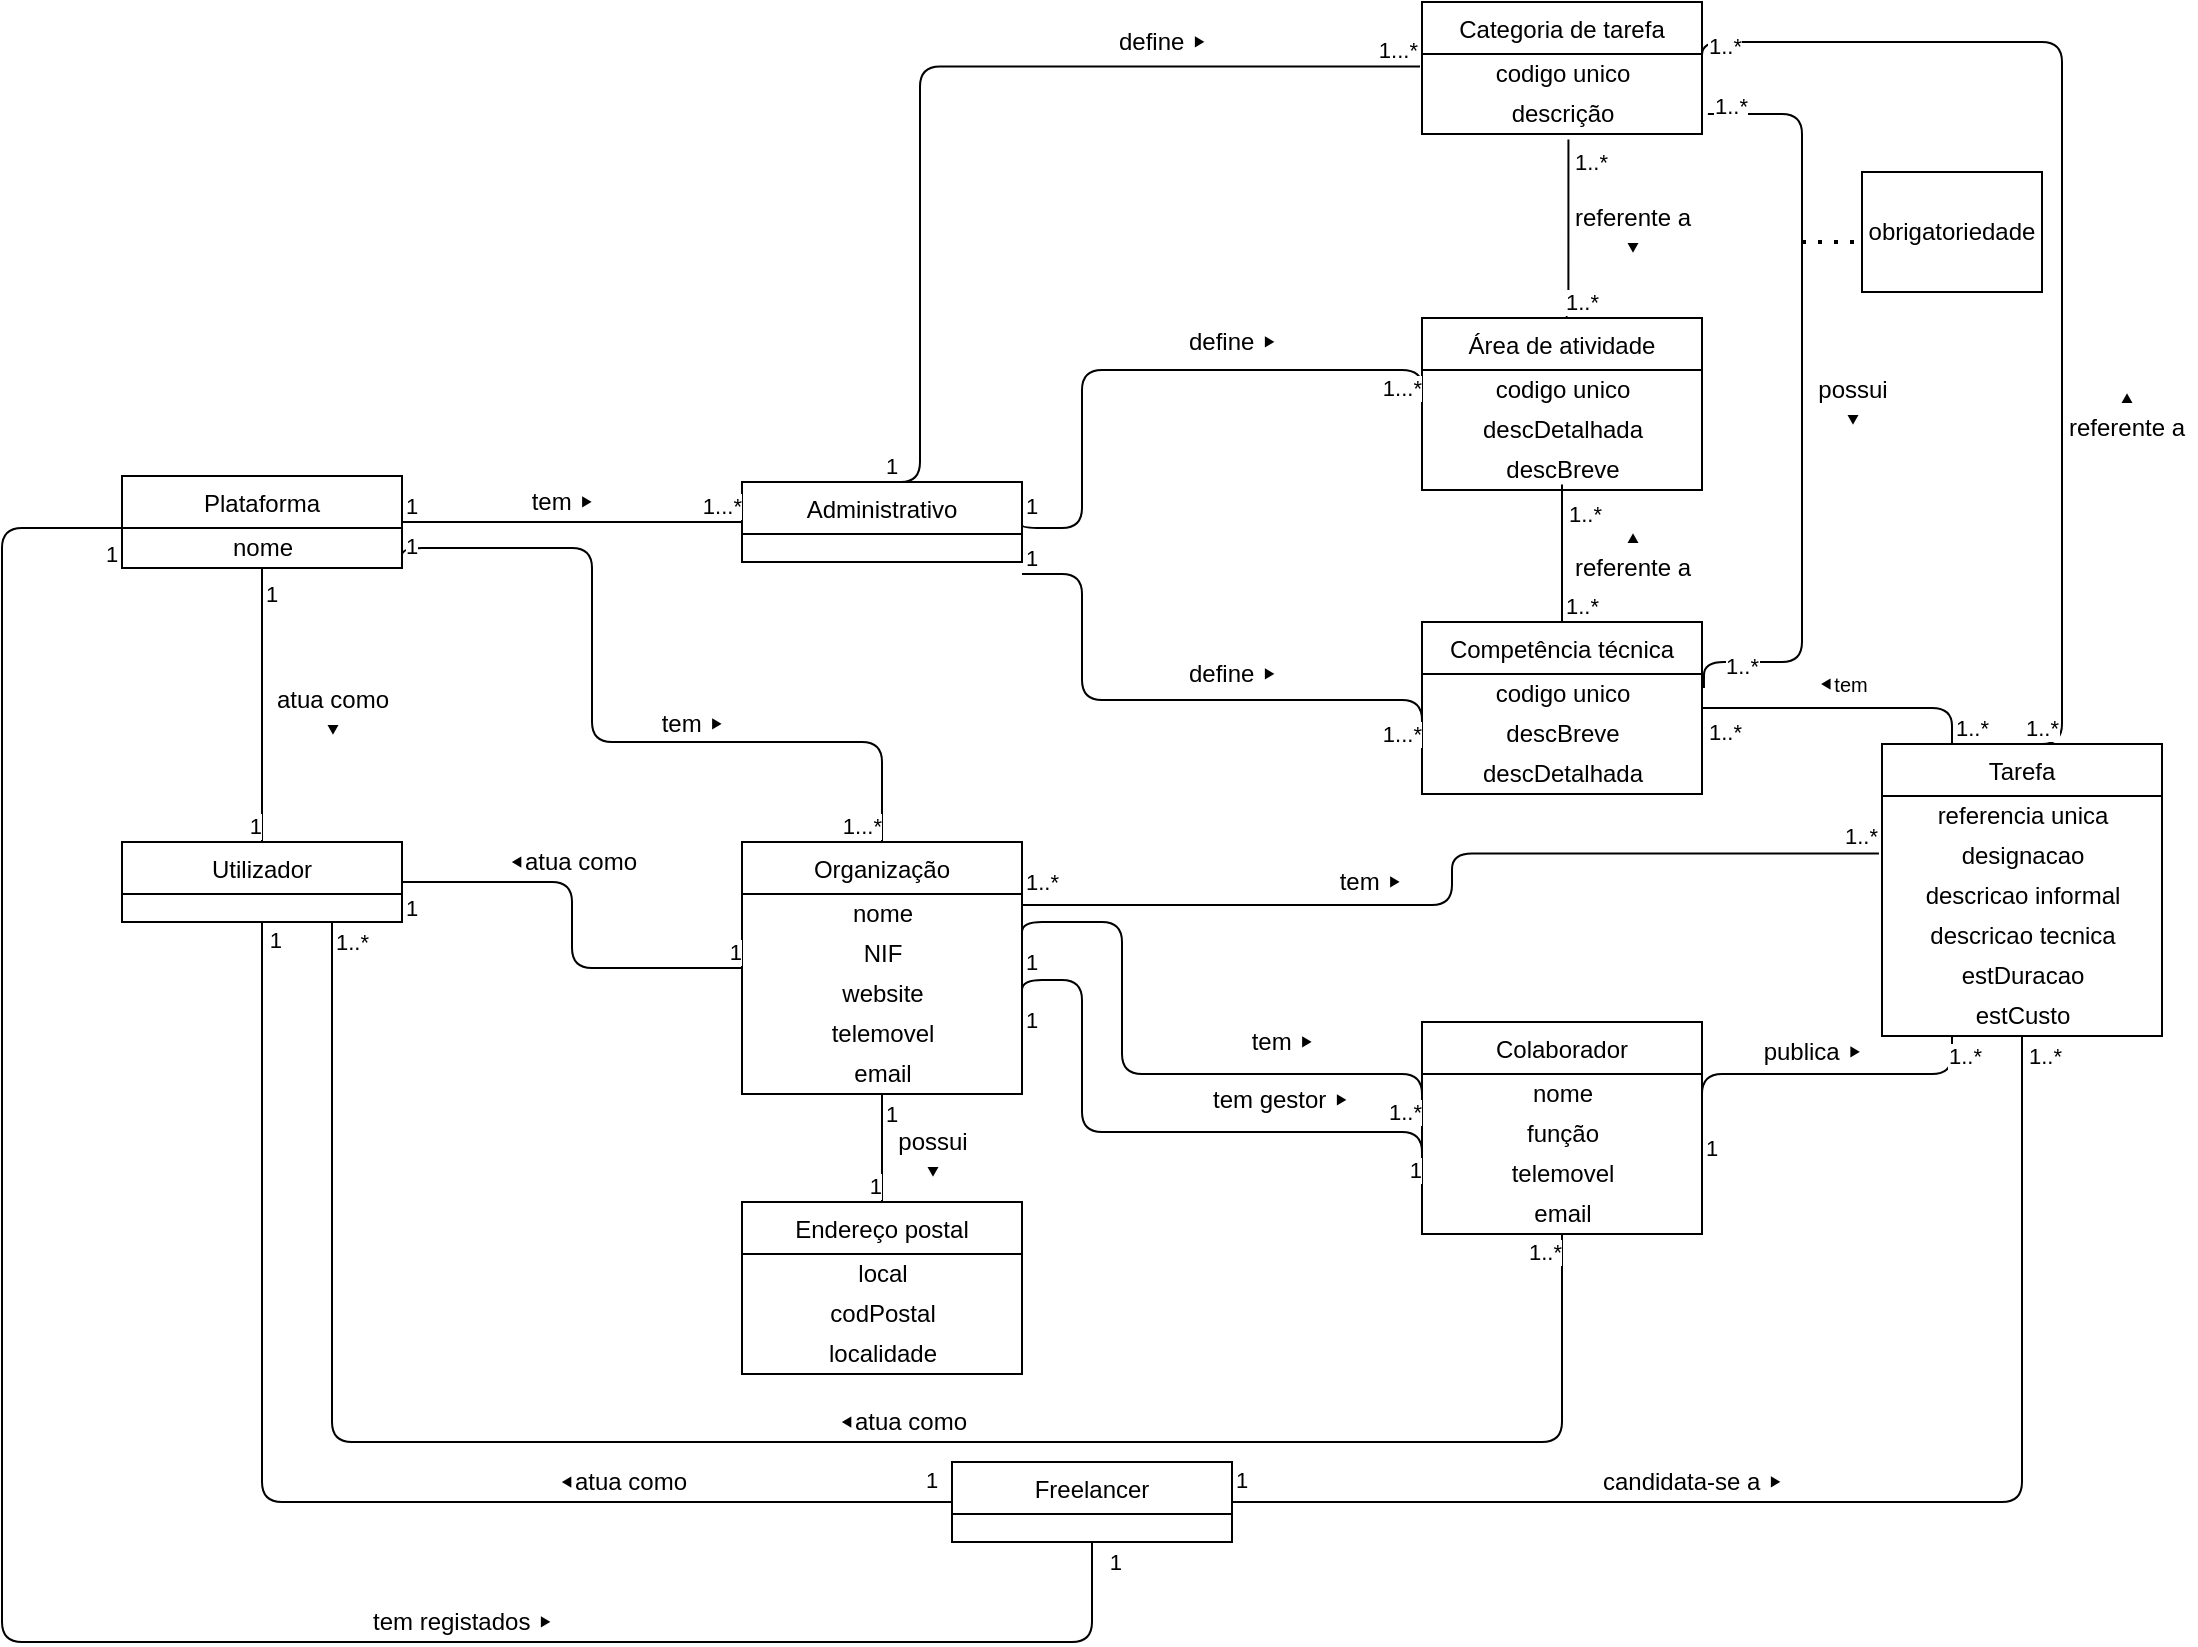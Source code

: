 <mxfile version="13.9.9" type="device"><diagram id="F-qTIFeqPKzu6z5ty1n4" name="Page-1"><mxGraphModel dx="2274" dy="1926" grid="1" gridSize="10" guides="1" tooltips="1" connect="1" arrows="1" fold="1" page="1" pageScale="1" pageWidth="827" pageHeight="1169" math="0" shadow="0"><root><mxCell id="0"/><mxCell id="1" parent="0"/><mxCell id="tZ25wpqq2Yr29nSY0SxS-3" value="Administrativo" style="swimlane;fontStyle=0;childLayout=stackLayout;horizontal=1;startSize=26;fillColor=none;horizontalStack=0;resizeParent=1;resizeParentMax=0;resizeLast=0;collapsible=1;marginBottom=0;" parent="1" vertex="1"><mxGeometry x="100" y="50" width="140" height="40" as="geometry"/></mxCell><mxCell id="tZ25wpqq2Yr29nSY0SxS-7" value="Utilizador" style="swimlane;fontStyle=0;childLayout=stackLayout;horizontal=1;startSize=26;fillColor=none;horizontalStack=0;resizeParent=1;resizeParentMax=0;resizeLast=0;collapsible=1;marginBottom=0;" parent="1" vertex="1"><mxGeometry x="-210" y="230" width="140" height="40" as="geometry"/></mxCell><mxCell id="tZ25wpqq2Yr29nSY0SxS-8" value="Competência técnica" style="swimlane;fontStyle=0;childLayout=stackLayout;horizontal=1;startSize=26;fillColor=none;horizontalStack=0;resizeParent=1;resizeParentMax=0;resizeLast=0;collapsible=1;marginBottom=0;" parent="1" vertex="1"><mxGeometry x="440" y="120" width="140" height="86" as="geometry"/></mxCell><mxCell id="tZ25wpqq2Yr29nSY0SxS-92" value="codigo unico" style="text;html=1;align=center;verticalAlign=middle;resizable=0;points=[];autosize=1;" parent="tZ25wpqq2Yr29nSY0SxS-8" vertex="1"><mxGeometry y="26" width="140" height="20" as="geometry"/></mxCell><mxCell id="tZ25wpqq2Yr29nSY0SxS-93" value="descBreve" style="text;html=1;align=center;verticalAlign=middle;resizable=0;points=[];autosize=1;" parent="tZ25wpqq2Yr29nSY0SxS-8" vertex="1"><mxGeometry y="46" width="140" height="20" as="geometry"/></mxCell><mxCell id="tZ25wpqq2Yr29nSY0SxS-94" value="descDetalhada" style="text;html=1;align=center;verticalAlign=middle;resizable=0;points=[];autosize=1;" parent="tZ25wpqq2Yr29nSY0SxS-8" vertex="1"><mxGeometry y="66" width="140" height="20" as="geometry"/></mxCell><mxCell id="tZ25wpqq2Yr29nSY0SxS-9" value="Plataforma" style="swimlane;fontStyle=0;childLayout=stackLayout;horizontal=1;startSize=26;fillColor=none;horizontalStack=0;resizeParent=1;resizeParentMax=0;resizeLast=0;collapsible=1;marginBottom=0;" parent="1" vertex="1"><mxGeometry x="-210" y="47" width="140" height="46" as="geometry"/></mxCell><mxCell id="tZ25wpqq2Yr29nSY0SxS-91" value="nome" style="text;html=1;align=center;verticalAlign=middle;resizable=0;points=[];autosize=1;" parent="tZ25wpqq2Yr29nSY0SxS-9" vertex="1"><mxGeometry y="26" width="140" height="20" as="geometry"/></mxCell><mxCell id="tZ25wpqq2Yr29nSY0SxS-10" value="Organização" style="swimlane;fontStyle=0;childLayout=stackLayout;horizontal=1;startSize=26;fillColor=none;horizontalStack=0;resizeParent=1;resizeParentMax=0;resizeLast=0;collapsible=1;marginBottom=0;" parent="1" vertex="1"><mxGeometry x="100" y="230" width="140" height="126" as="geometry"/></mxCell><mxCell id="tZ25wpqq2Yr29nSY0SxS-98" value="nome" style="text;html=1;align=center;verticalAlign=middle;resizable=0;points=[];autosize=1;" parent="tZ25wpqq2Yr29nSY0SxS-10" vertex="1"><mxGeometry y="26" width="140" height="20" as="geometry"/></mxCell><mxCell id="tZ25wpqq2Yr29nSY0SxS-99" value="NIF" style="text;html=1;align=center;verticalAlign=middle;resizable=0;points=[];autosize=1;" parent="tZ25wpqq2Yr29nSY0SxS-10" vertex="1"><mxGeometry y="46" width="140" height="20" as="geometry"/></mxCell><mxCell id="tZ25wpqq2Yr29nSY0SxS-100" value="website" style="text;html=1;align=center;verticalAlign=middle;resizable=0;points=[];autosize=1;" parent="tZ25wpqq2Yr29nSY0SxS-10" vertex="1"><mxGeometry y="66" width="140" height="20" as="geometry"/></mxCell><mxCell id="tZ25wpqq2Yr29nSY0SxS-101" value="telemovel" style="text;html=1;align=center;verticalAlign=middle;resizable=0;points=[];autosize=1;" parent="tZ25wpqq2Yr29nSY0SxS-10" vertex="1"><mxGeometry y="86" width="140" height="20" as="geometry"/></mxCell><mxCell id="tZ25wpqq2Yr29nSY0SxS-102" value="email" style="text;html=1;align=center;verticalAlign=middle;resizable=0;points=[];autosize=1;" parent="tZ25wpqq2Yr29nSY0SxS-10" vertex="1"><mxGeometry y="106" width="140" height="20" as="geometry"/></mxCell><mxCell id="tZ25wpqq2Yr29nSY0SxS-11" value="Endereço postal" style="swimlane;fontStyle=0;childLayout=stackLayout;horizontal=1;startSize=26;fillColor=none;horizontalStack=0;resizeParent=1;resizeParentMax=0;resizeLast=0;collapsible=1;marginBottom=0;" parent="1" vertex="1"><mxGeometry x="100" y="410" width="140" height="86" as="geometry"/></mxCell><mxCell id="tZ25wpqq2Yr29nSY0SxS-109" value="local" style="text;html=1;align=center;verticalAlign=middle;resizable=0;points=[];autosize=1;" parent="tZ25wpqq2Yr29nSY0SxS-11" vertex="1"><mxGeometry y="26" width="140" height="20" as="geometry"/></mxCell><mxCell id="tZ25wpqq2Yr29nSY0SxS-110" value="codPostal" style="text;html=1;align=center;verticalAlign=middle;resizable=0;points=[];autosize=1;" parent="tZ25wpqq2Yr29nSY0SxS-11" vertex="1"><mxGeometry y="46" width="140" height="20" as="geometry"/></mxCell><mxCell id="tZ25wpqq2Yr29nSY0SxS-111" value="localidade" style="text;html=1;align=center;verticalAlign=middle;resizable=0;points=[];autosize=1;" parent="tZ25wpqq2Yr29nSY0SxS-11" vertex="1"><mxGeometry y="66" width="140" height="20" as="geometry"/></mxCell><mxCell id="tZ25wpqq2Yr29nSY0SxS-12" value="Área de atividade" style="swimlane;fontStyle=0;childLayout=stackLayout;horizontal=1;startSize=26;fillColor=none;horizontalStack=0;resizeParent=1;resizeParentMax=0;resizeLast=0;collapsible=1;marginBottom=0;" parent="1" vertex="1"><mxGeometry x="440" y="-32" width="140" height="86" as="geometry"/></mxCell><mxCell id="tZ25wpqq2Yr29nSY0SxS-95" value="codigo unico" style="text;html=1;align=center;verticalAlign=middle;resizable=0;points=[];autosize=1;" parent="tZ25wpqq2Yr29nSY0SxS-12" vertex="1"><mxGeometry y="26" width="140" height="20" as="geometry"/></mxCell><mxCell id="tZ25wpqq2Yr29nSY0SxS-97" value="descDetalhada" style="text;html=1;align=center;verticalAlign=middle;resizable=0;points=[];autosize=1;" parent="tZ25wpqq2Yr29nSY0SxS-12" vertex="1"><mxGeometry y="46" width="140" height="20" as="geometry"/></mxCell><mxCell id="tZ25wpqq2Yr29nSY0SxS-96" value="descBreve" style="text;html=1;align=center;verticalAlign=middle;resizable=0;points=[];autosize=1;" parent="tZ25wpqq2Yr29nSY0SxS-12" vertex="1"><mxGeometry y="66" width="140" height="20" as="geometry"/></mxCell><mxCell id="tZ25wpqq2Yr29nSY0SxS-14" value="" style="endArrow=none;html=1;edgeStyle=orthogonalEdgeStyle;entryX=0;entryY=0.5;entryDx=0;entryDy=0;exitX=1;exitY=0.5;exitDx=0;exitDy=0;" parent="1" source="tZ25wpqq2Yr29nSY0SxS-3" target="tZ25wpqq2Yr29nSY0SxS-12" edge="1"><mxGeometry relative="1" as="geometry"><mxPoint x="240" y="75.41" as="sourcePoint"/><mxPoint x="400" y="75.41" as="targetPoint"/><Array as="points"><mxPoint x="270" y="73"/><mxPoint x="270" y="-6"/></Array></mxGeometry></mxCell><mxCell id="tZ25wpqq2Yr29nSY0SxS-15" value="1" style="edgeLabel;resizable=0;html=1;align=left;verticalAlign=bottom;" parent="tZ25wpqq2Yr29nSY0SxS-14" connectable="0" vertex="1"><mxGeometry x="-1" relative="1" as="geometry"/></mxCell><mxCell id="tZ25wpqq2Yr29nSY0SxS-16" value="1...*" style="edgeLabel;resizable=0;html=1;align=right;verticalAlign=bottom;" parent="tZ25wpqq2Yr29nSY0SxS-14" connectable="0" vertex="1"><mxGeometry x="1" relative="1" as="geometry"/></mxCell><mxCell id="tZ25wpqq2Yr29nSY0SxS-17" value="define&amp;nbsp;&lt;span style=&quot;font-family: &amp;#34;arial&amp;#34; , &amp;#34;segoe ui emoji&amp;#34; , &amp;#34;apple color emoji&amp;#34; , &amp;#34;noto color emoji&amp;#34; , &amp;#34;segoe ui symbol&amp;#34;&quot;&gt;&lt;font style=&quot;font-size: 10px&quot;&gt;⯈&lt;/font&gt;&lt;/span&gt;" style="text;html=1;align=center;verticalAlign=middle;resizable=0;points=[];autosize=1;" parent="1" vertex="1"><mxGeometry x="315" y="-30" width="60" height="20" as="geometry"/></mxCell><mxCell id="tZ25wpqq2Yr29nSY0SxS-18" value="" style="endArrow=none;html=1;edgeStyle=orthogonalEdgeStyle;entryX=0;entryY=0.75;entryDx=0;entryDy=0;exitX=1;exitY=0.5;exitDx=0;exitDy=0;" parent="1" target="tZ25wpqq2Yr29nSY0SxS-8" edge="1"><mxGeometry relative="1" as="geometry"><mxPoint x="240" y="96" as="sourcePoint"/><mxPoint x="440" y="96" as="targetPoint"/><Array as="points"><mxPoint x="270" y="96"/><mxPoint x="270" y="159"/></Array></mxGeometry></mxCell><mxCell id="tZ25wpqq2Yr29nSY0SxS-19" value="1" style="edgeLabel;resizable=0;html=1;align=left;verticalAlign=bottom;" parent="tZ25wpqq2Yr29nSY0SxS-18" connectable="0" vertex="1"><mxGeometry x="-1" relative="1" as="geometry"/></mxCell><mxCell id="tZ25wpqq2Yr29nSY0SxS-20" value="1...*" style="edgeLabel;resizable=0;html=1;align=right;verticalAlign=bottom;" parent="tZ25wpqq2Yr29nSY0SxS-18" connectable="0" vertex="1"><mxGeometry x="1" relative="1" as="geometry"/></mxCell><mxCell id="tZ25wpqq2Yr29nSY0SxS-21" value="define&amp;nbsp;&lt;span style=&quot;font-family: &amp;#34;arial&amp;#34; , &amp;#34;segoe ui emoji&amp;#34; , &amp;#34;apple color emoji&amp;#34; , &amp;#34;noto color emoji&amp;#34; , &amp;#34;segoe ui symbol&amp;#34; ; font-size: 10px&quot;&gt;⯈&lt;/span&gt;" style="text;html=1;align=center;verticalAlign=middle;resizable=0;points=[];autosize=1;" parent="1" vertex="1"><mxGeometry x="315" y="136" width="60" height="20" as="geometry"/></mxCell><mxCell id="tZ25wpqq2Yr29nSY0SxS-23" value="" style="endArrow=none;html=1;edgeStyle=orthogonalEdgeStyle;entryX=0;entryY=0.5;entryDx=0;entryDy=0;exitX=1;exitY=0.5;exitDx=0;exitDy=0;" parent="1" source="tZ25wpqq2Yr29nSY0SxS-9" target="tZ25wpqq2Yr29nSY0SxS-3" edge="1"><mxGeometry relative="1" as="geometry"><mxPoint x="-10" y="76" as="sourcePoint"/><mxPoint x="190" y="76" as="targetPoint"/></mxGeometry></mxCell><mxCell id="tZ25wpqq2Yr29nSY0SxS-24" value="1" style="edgeLabel;resizable=0;html=1;align=left;verticalAlign=bottom;" parent="tZ25wpqq2Yr29nSY0SxS-23" connectable="0" vertex="1"><mxGeometry x="-1" relative="1" as="geometry"/></mxCell><mxCell id="tZ25wpqq2Yr29nSY0SxS-25" value="1...*" style="edgeLabel;resizable=0;html=1;align=right;verticalAlign=bottom;" parent="tZ25wpqq2Yr29nSY0SxS-23" connectable="0" vertex="1"><mxGeometry x="1" relative="1" as="geometry"/></mxCell><mxCell id="tZ25wpqq2Yr29nSY0SxS-26" value="tem&amp;nbsp;&lt;span style=&quot;font-family: &amp;#34;arial&amp;#34; , &amp;#34;segoe ui emoji&amp;#34; , &amp;#34;apple color emoji&amp;#34; , &amp;#34;noto color emoji&amp;#34; , &amp;#34;segoe ui symbol&amp;#34; ; font-size: 10px&quot;&gt;⯈&lt;/span&gt;" style="text;html=1;align=center;verticalAlign=middle;resizable=0;points=[];autosize=1;" parent="1" vertex="1"><mxGeometry x="-15" y="50" width="50" height="20" as="geometry"/></mxCell><mxCell id="tZ25wpqq2Yr29nSY0SxS-27" value="" style="endArrow=none;html=1;edgeStyle=orthogonalEdgeStyle;entryX=0.5;entryY=0;entryDx=0;entryDy=0;exitX=0.5;exitY=1;exitDx=0;exitDy=0;" parent="1" source="tZ25wpqq2Yr29nSY0SxS-9" target="tZ25wpqq2Yr29nSY0SxS-7" edge="1"><mxGeometry relative="1" as="geometry"><mxPoint x="-60" y="83.0" as="sourcePoint"/><mxPoint x="110" y="83.0" as="targetPoint"/></mxGeometry></mxCell><mxCell id="tZ25wpqq2Yr29nSY0SxS-28" value="1" style="edgeLabel;resizable=0;html=1;align=left;verticalAlign=bottom;" parent="tZ25wpqq2Yr29nSY0SxS-27" connectable="0" vertex="1"><mxGeometry x="-1" relative="1" as="geometry"><mxPoint y="21" as="offset"/></mxGeometry></mxCell><mxCell id="tZ25wpqq2Yr29nSY0SxS-29" value="1" style="edgeLabel;resizable=0;html=1;align=right;verticalAlign=bottom;" parent="tZ25wpqq2Yr29nSY0SxS-27" connectable="0" vertex="1"><mxGeometry x="1" relative="1" as="geometry"/></mxCell><mxCell id="tZ25wpqq2Yr29nSY0SxS-30" value="atua como&lt;br&gt;&lt;span style=&quot;font-family: &amp;#34;arial&amp;#34; , &amp;#34;segoe ui emoji&amp;#34; , &amp;#34;apple color emoji&amp;#34; , &amp;#34;noto color emoji&amp;#34; , &amp;#34;segoe ui symbol&amp;#34; ; font-size: 10px&quot;&gt;⯆&lt;/span&gt;" style="text;html=1;align=center;verticalAlign=middle;resizable=0;points=[];autosize=1;" parent="1" vertex="1"><mxGeometry x="-140" y="151" width="70" height="30" as="geometry"/></mxCell><mxCell id="tZ25wpqq2Yr29nSY0SxS-31" value="" style="endArrow=none;html=1;edgeStyle=orthogonalEdgeStyle;entryX=0.5;entryY=0;entryDx=0;entryDy=0;exitX=0.5;exitY=1;exitDx=0;exitDy=0;" parent="1" source="tZ25wpqq2Yr29nSY0SxS-10" target="tZ25wpqq2Yr29nSY0SxS-11" edge="1"><mxGeometry relative="1" as="geometry"><mxPoint x="250" y="353.0" as="sourcePoint"/><mxPoint x="450" y="353.0" as="targetPoint"/></mxGeometry></mxCell><mxCell id="tZ25wpqq2Yr29nSY0SxS-32" value="1" style="edgeLabel;resizable=0;html=1;align=left;verticalAlign=bottom;" parent="tZ25wpqq2Yr29nSY0SxS-31" connectable="0" vertex="1"><mxGeometry x="-1" relative="1" as="geometry"><mxPoint y="18" as="offset"/></mxGeometry></mxCell><mxCell id="tZ25wpqq2Yr29nSY0SxS-33" value="1" style="edgeLabel;resizable=0;html=1;align=right;verticalAlign=bottom;" parent="tZ25wpqq2Yr29nSY0SxS-31" connectable="0" vertex="1"><mxGeometry x="1" relative="1" as="geometry"/></mxCell><mxCell id="tZ25wpqq2Yr29nSY0SxS-34" value="possui&lt;br&gt;&lt;span style=&quot;font-family: &amp;#34;arial&amp;#34; , &amp;#34;segoe ui emoji&amp;#34; , &amp;#34;apple color emoji&amp;#34; , &amp;#34;noto color emoji&amp;#34; , &amp;#34;segoe ui symbol&amp;#34; ; font-size: 10px&quot;&gt;⯆&lt;/span&gt;" style="text;html=1;align=center;verticalAlign=middle;resizable=0;points=[];autosize=1;" parent="1" vertex="1"><mxGeometry x="170" y="372" width="50" height="30" as="geometry"/></mxCell><mxCell id="tZ25wpqq2Yr29nSY0SxS-35" value="Colaborador" style="swimlane;fontStyle=0;childLayout=stackLayout;horizontal=1;startSize=26;fillColor=none;horizontalStack=0;resizeParent=1;resizeParentMax=0;resizeLast=0;collapsible=1;marginBottom=0;" parent="1" vertex="1"><mxGeometry x="440" y="320" width="140" height="106" as="geometry"/></mxCell><mxCell id="tZ25wpqq2Yr29nSY0SxS-103" value="nome" style="text;html=1;align=center;verticalAlign=middle;resizable=0;points=[];autosize=1;" parent="tZ25wpqq2Yr29nSY0SxS-35" vertex="1"><mxGeometry y="26" width="140" height="20" as="geometry"/></mxCell><mxCell id="tZ25wpqq2Yr29nSY0SxS-106" value="função" style="text;html=1;align=center;verticalAlign=middle;resizable=0;points=[];autosize=1;" parent="tZ25wpqq2Yr29nSY0SxS-35" vertex="1"><mxGeometry y="46" width="140" height="20" as="geometry"/></mxCell><mxCell id="tZ25wpqq2Yr29nSY0SxS-108" value="telemovel" style="text;html=1;align=center;verticalAlign=middle;resizable=0;points=[];autosize=1;" parent="tZ25wpqq2Yr29nSY0SxS-35" vertex="1"><mxGeometry y="66" width="140" height="20" as="geometry"/></mxCell><mxCell id="tZ25wpqq2Yr29nSY0SxS-107" value="email" style="text;html=1;align=center;verticalAlign=middle;resizable=0;points=[];autosize=1;" parent="tZ25wpqq2Yr29nSY0SxS-35" vertex="1"><mxGeometry y="86" width="140" height="20" as="geometry"/></mxCell><mxCell id="tZ25wpqq2Yr29nSY0SxS-36" value="" style="endArrow=none;html=1;edgeStyle=orthogonalEdgeStyle;entryX=0;entryY=0.5;entryDx=0;entryDy=0;" parent="1" target="tZ25wpqq2Yr29nSY0SxS-35" edge="1"><mxGeometry relative="1" as="geometry"><mxPoint x="240" y="280" as="sourcePoint"/><mxPoint x="400" y="358" as="targetPoint"/><Array as="points"><mxPoint x="240" y="270"/><mxPoint x="290" y="270"/><mxPoint x="290" y="346"/></Array></mxGeometry></mxCell><mxCell id="tZ25wpqq2Yr29nSY0SxS-37" value="1" style="edgeLabel;resizable=0;html=1;align=left;verticalAlign=bottom;" parent="tZ25wpqq2Yr29nSY0SxS-36" connectable="0" vertex="1"><mxGeometry x="-1" relative="1" as="geometry"><mxPoint y="18" as="offset"/></mxGeometry></mxCell><mxCell id="tZ25wpqq2Yr29nSY0SxS-38" value="1..*" style="edgeLabel;resizable=0;html=1;align=right;verticalAlign=bottom;" parent="tZ25wpqq2Yr29nSY0SxS-36" connectable="0" vertex="1"><mxGeometry x="1" relative="1" as="geometry"/></mxCell><mxCell id="tZ25wpqq2Yr29nSY0SxS-39" value="tem&amp;nbsp;&lt;span style=&quot;font-family: &amp;#34;arial&amp;#34; , &amp;#34;segoe ui emoji&amp;#34; , &amp;#34;apple color emoji&amp;#34; , &amp;#34;noto color emoji&amp;#34; , &amp;#34;segoe ui symbol&amp;#34; ; font-size: 10px&quot;&gt;⯈&lt;/span&gt;" style="text;html=1;align=center;verticalAlign=middle;resizable=0;points=[];autosize=1;" parent="1" vertex="1"><mxGeometry x="345" y="320" width="50" height="20" as="geometry"/></mxCell><mxCell id="tZ25wpqq2Yr29nSY0SxS-40" value="" style="endArrow=none;html=1;edgeStyle=orthogonalEdgeStyle;entryX=0;entryY=0.5;entryDx=0;entryDy=0;exitX=1;exitY=0.5;exitDx=0;exitDy=0;" parent="1" source="tZ25wpqq2Yr29nSY0SxS-7" target="tZ25wpqq2Yr29nSY0SxS-10" edge="1"><mxGeometry relative="1" as="geometry"><mxPoint x="70" y="136" as="sourcePoint"/><mxPoint x="70" y="267" as="targetPoint"/></mxGeometry></mxCell><mxCell id="tZ25wpqq2Yr29nSY0SxS-41" value="1" style="edgeLabel;resizable=0;html=1;align=left;verticalAlign=bottom;" parent="tZ25wpqq2Yr29nSY0SxS-40" connectable="0" vertex="1"><mxGeometry x="-1" relative="1" as="geometry"><mxPoint y="21" as="offset"/></mxGeometry></mxCell><mxCell id="tZ25wpqq2Yr29nSY0SxS-42" value="1" style="edgeLabel;resizable=0;html=1;align=right;verticalAlign=bottom;" parent="tZ25wpqq2Yr29nSY0SxS-40" connectable="0" vertex="1"><mxGeometry x="1" relative="1" as="geometry"/></mxCell><mxCell id="tZ25wpqq2Yr29nSY0SxS-43" value="&lt;span style=&quot;font-family: &amp;#34;arial&amp;#34; , &amp;#34;segoe ui emoji&amp;#34; , &amp;#34;apple color emoji&amp;#34; , &amp;#34;noto color emoji&amp;#34; , &amp;#34;segoe ui symbol&amp;#34;&quot;&gt;&lt;font style=&quot;font-size: 10px&quot;&gt;⯇&lt;/font&gt;&lt;/span&gt;atua como" style="text;html=1;align=center;verticalAlign=middle;resizable=0;points=[];autosize=1;" parent="1" vertex="1"><mxGeometry x="-25" y="230" width="80" height="20" as="geometry"/></mxCell><mxCell id="tZ25wpqq2Yr29nSY0SxS-44" value="Tarefa" style="swimlane;fontStyle=0;childLayout=stackLayout;horizontal=1;startSize=26;fillColor=none;horizontalStack=0;resizeParent=1;resizeParentMax=0;resizeLast=0;collapsible=1;marginBottom=0;" parent="1" vertex="1"><mxGeometry x="670" y="181" width="140" height="146" as="geometry"/></mxCell><mxCell id="tZ25wpqq2Yr29nSY0SxS-114" value="referencia unica" style="text;html=1;align=center;verticalAlign=middle;resizable=0;points=[];autosize=1;" parent="tZ25wpqq2Yr29nSY0SxS-44" vertex="1"><mxGeometry y="26" width="140" height="20" as="geometry"/></mxCell><mxCell id="tZ25wpqq2Yr29nSY0SxS-115" value="designacao" style="text;html=1;align=center;verticalAlign=middle;resizable=0;points=[];autosize=1;" parent="tZ25wpqq2Yr29nSY0SxS-44" vertex="1"><mxGeometry y="46" width="140" height="20" as="geometry"/></mxCell><mxCell id="tZ25wpqq2Yr29nSY0SxS-116" value="descricao informal" style="text;html=1;align=center;verticalAlign=middle;resizable=0;points=[];autosize=1;" parent="tZ25wpqq2Yr29nSY0SxS-44" vertex="1"><mxGeometry y="66" width="140" height="20" as="geometry"/></mxCell><mxCell id="tZ25wpqq2Yr29nSY0SxS-118" value="descricao tecnica" style="text;html=1;align=center;verticalAlign=middle;resizable=0;points=[];autosize=1;" parent="tZ25wpqq2Yr29nSY0SxS-44" vertex="1"><mxGeometry y="86" width="140" height="20" as="geometry"/></mxCell><mxCell id="tZ25wpqq2Yr29nSY0SxS-117" value="estDuracao" style="text;html=1;align=center;verticalAlign=middle;resizable=0;points=[];autosize=1;" parent="tZ25wpqq2Yr29nSY0SxS-44" vertex="1"><mxGeometry y="106" width="140" height="20" as="geometry"/></mxCell><mxCell id="tZ25wpqq2Yr29nSY0SxS-119" value="estCusto" style="text;html=1;align=center;verticalAlign=middle;resizable=0;points=[];autosize=1;" parent="tZ25wpqq2Yr29nSY0SxS-44" vertex="1"><mxGeometry y="126" width="140" height="20" as="geometry"/></mxCell><mxCell id="tZ25wpqq2Yr29nSY0SxS-45" value="" style="endArrow=none;html=1;edgeStyle=orthogonalEdgeStyle;entryX=-0.011;entryY=0.44;entryDx=0;entryDy=0;exitX=1;exitY=0.25;exitDx=0;exitDy=0;entryPerimeter=0;" parent="1" source="tZ25wpqq2Yr29nSY0SxS-10" target="tZ25wpqq2Yr29nSY0SxS-115" edge="1"><mxGeometry relative="1" as="geometry"><mxPoint x="410" y="239.5" as="sourcePoint"/><mxPoint x="580" y="239.5" as="targetPoint"/></mxGeometry></mxCell><mxCell id="tZ25wpqq2Yr29nSY0SxS-46" value="1..*" style="edgeLabel;resizable=0;html=1;align=left;verticalAlign=bottom;" parent="tZ25wpqq2Yr29nSY0SxS-45" connectable="0" vertex="1"><mxGeometry x="-1" relative="1" as="geometry"><mxPoint y="-3" as="offset"/></mxGeometry></mxCell><mxCell id="tZ25wpqq2Yr29nSY0SxS-47" value="1..*" style="edgeLabel;resizable=0;html=1;align=right;verticalAlign=bottom;" parent="tZ25wpqq2Yr29nSY0SxS-45" connectable="0" vertex="1"><mxGeometry x="1" relative="1" as="geometry"/></mxCell><mxCell id="tZ25wpqq2Yr29nSY0SxS-48" value="tem&amp;nbsp;&lt;span style=&quot;font-family: &amp;#34;arial&amp;#34; , &amp;#34;segoe ui emoji&amp;#34; , &amp;#34;apple color emoji&amp;#34; , &amp;#34;noto color emoji&amp;#34; , &amp;#34;segoe ui symbol&amp;#34; ; font-size: 10px&quot;&gt;⯈&lt;/span&gt;" style="text;html=1;align=center;verticalAlign=middle;resizable=0;points=[];autosize=1;" parent="1" vertex="1"><mxGeometry x="389" y="240" width="50" height="20" as="geometry"/></mxCell><mxCell id="tZ25wpqq2Yr29nSY0SxS-49" value="" style="endArrow=none;html=1;edgeStyle=orthogonalEdgeStyle;entryX=0.5;entryY=1;entryDx=0;entryDy=0;exitX=0.5;exitY=0;exitDx=0;exitDy=0;" parent="1" source="tZ25wpqq2Yr29nSY0SxS-8" target="tZ25wpqq2Yr29nSY0SxS-12" edge="1"><mxGeometry relative="1" as="geometry"><mxPoint x="250" y="83" as="sourcePoint"/><mxPoint x="450" y="4" as="targetPoint"/><Array as="points"><mxPoint x="510" y="50"/><mxPoint x="510" y="50"/></Array></mxGeometry></mxCell><mxCell id="tZ25wpqq2Yr29nSY0SxS-50" value="1..*" style="edgeLabel;resizable=0;html=1;align=left;verticalAlign=bottom;" parent="tZ25wpqq2Yr29nSY0SxS-49" connectable="0" vertex="1"><mxGeometry x="-1" relative="1" as="geometry"/></mxCell><mxCell id="tZ25wpqq2Yr29nSY0SxS-51" value="1..*" style="edgeLabel;resizable=0;html=1;align=right;verticalAlign=bottom;" parent="tZ25wpqq2Yr29nSY0SxS-49" connectable="0" vertex="1"><mxGeometry x="1" relative="1" as="geometry"><mxPoint x="20" y="20" as="offset"/></mxGeometry></mxCell><mxCell id="tZ25wpqq2Yr29nSY0SxS-52" value="&lt;span style=&quot;font-family: &amp;#34;arial&amp;#34; , &amp;#34;segoe ui emoji&amp;#34; , &amp;#34;apple color emoji&amp;#34; , &amp;#34;noto color emoji&amp;#34; , &amp;#34;segoe ui symbol&amp;#34;&quot;&gt;&lt;font style=&quot;font-size: 10px&quot;&gt;⯅&lt;/font&gt;&lt;/span&gt;&lt;br&gt;referente a" style="text;html=1;align=center;verticalAlign=middle;resizable=0;points=[];autosize=1;" parent="1" vertex="1"><mxGeometry x="510" y="70" width="70" height="30" as="geometry"/></mxCell><mxCell id="tZ25wpqq2Yr29nSY0SxS-53" value="" style="endArrow=none;html=1;edgeStyle=orthogonalEdgeStyle;entryX=0.5;entryY=0;entryDx=0;entryDy=0;" parent="1" target="tZ25wpqq2Yr29nSY0SxS-10" edge="1"><mxGeometry relative="1" as="geometry"><mxPoint x="-70" y="90" as="sourcePoint"/><mxPoint x="110" y="83" as="targetPoint"/><Array as="points"><mxPoint x="-70" y="83"/><mxPoint x="25" y="83"/><mxPoint x="25" y="180"/><mxPoint x="170" y="180"/></Array></mxGeometry></mxCell><mxCell id="tZ25wpqq2Yr29nSY0SxS-54" value="1" style="edgeLabel;resizable=0;html=1;align=left;verticalAlign=bottom;" parent="tZ25wpqq2Yr29nSY0SxS-53" connectable="0" vertex="1"><mxGeometry x="-1" relative="1" as="geometry"/></mxCell><mxCell id="tZ25wpqq2Yr29nSY0SxS-55" value="1...*" style="edgeLabel;resizable=0;html=1;align=right;verticalAlign=bottom;" parent="tZ25wpqq2Yr29nSY0SxS-53" connectable="0" vertex="1"><mxGeometry x="1" relative="1" as="geometry"/></mxCell><mxCell id="tZ25wpqq2Yr29nSY0SxS-56" value="tem&amp;nbsp;&lt;span style=&quot;font-family: &amp;#34;arial&amp;#34; , &amp;#34;segoe ui emoji&amp;#34; , &amp;#34;apple color emoji&amp;#34; , &amp;#34;noto color emoji&amp;#34; , &amp;#34;segoe ui symbol&amp;#34; ; font-size: 10px&quot;&gt;⯈&lt;/span&gt;" style="text;html=1;align=center;verticalAlign=middle;resizable=0;points=[];autosize=1;" parent="1" vertex="1"><mxGeometry x="50" y="161" width="50" height="20" as="geometry"/></mxCell><mxCell id="tZ25wpqq2Yr29nSY0SxS-58" value="Freelancer" style="swimlane;fontStyle=0;childLayout=stackLayout;horizontal=1;startSize=26;fillColor=none;horizontalStack=0;resizeParent=1;resizeParentMax=0;resizeLast=0;collapsible=1;marginBottom=0;" parent="1" vertex="1"><mxGeometry x="205" y="540" width="140" height="40" as="geometry"/></mxCell><mxCell id="tZ25wpqq2Yr29nSY0SxS-59" value="" style="endArrow=none;html=1;edgeStyle=orthogonalEdgeStyle;entryX=0.5;entryY=1;entryDx=0;entryDy=0;exitX=1;exitY=0.5;exitDx=0;exitDy=0;" parent="1" source="tZ25wpqq2Yr29nSY0SxS-58" target="tZ25wpqq2Yr29nSY0SxS-44" edge="1"><mxGeometry relative="1" as="geometry"><mxPoint x="370" y="550" as="sourcePoint"/><mxPoint x="800" y="550" as="targetPoint"/></mxGeometry></mxCell><mxCell id="tZ25wpqq2Yr29nSY0SxS-60" value="1" style="edgeLabel;resizable=0;html=1;align=left;verticalAlign=bottom;" parent="tZ25wpqq2Yr29nSY0SxS-59" connectable="0" vertex="1"><mxGeometry x="-1" relative="1" as="geometry"><mxPoint y="-3" as="offset"/></mxGeometry></mxCell><mxCell id="tZ25wpqq2Yr29nSY0SxS-61" value="1..*" style="edgeLabel;resizable=0;html=1;align=right;verticalAlign=bottom;" parent="tZ25wpqq2Yr29nSY0SxS-59" connectable="0" vertex="1"><mxGeometry x="1" relative="1" as="geometry"><mxPoint x="20" y="18" as="offset"/></mxGeometry></mxCell><mxCell id="tZ25wpqq2Yr29nSY0SxS-62" value="candidata-se a&amp;nbsp;&lt;span style=&quot;font-family: &amp;#34;arial&amp;#34; , &amp;#34;segoe ui emoji&amp;#34; , &amp;#34;apple color emoji&amp;#34; , &amp;#34;noto color emoji&amp;#34; , &amp;#34;segoe ui symbol&amp;#34; ; font-size: 10px&quot;&gt;⯈&lt;/span&gt;" style="text;html=1;align=center;verticalAlign=middle;resizable=0;points=[];autosize=1;" parent="1" vertex="1"><mxGeometry x="520" y="540" width="110" height="20" as="geometry"/></mxCell><mxCell id="tZ25wpqq2Yr29nSY0SxS-63" value="" style="endArrow=none;html=1;edgeStyle=orthogonalEdgeStyle;entryX=0.5;entryY=1;entryDx=0;entryDy=0;exitX=0;exitY=0.5;exitDx=0;exitDy=0;" parent="1" source="tZ25wpqq2Yr29nSY0SxS-58" target="tZ25wpqq2Yr29nSY0SxS-7" edge="1"><mxGeometry relative="1" as="geometry"><mxPoint x="355" y="556" as="sourcePoint"/><mxPoint x="750" y="292" as="targetPoint"/></mxGeometry></mxCell><mxCell id="tZ25wpqq2Yr29nSY0SxS-64" value="1" style="edgeLabel;resizable=0;html=1;align=left;verticalAlign=bottom;" parent="tZ25wpqq2Yr29nSY0SxS-63" connectable="0" vertex="1"><mxGeometry x="-1" relative="1" as="geometry"><mxPoint x="-15" y="-3" as="offset"/></mxGeometry></mxCell><mxCell id="tZ25wpqq2Yr29nSY0SxS-65" value="1" style="edgeLabel;resizable=0;html=1;align=right;verticalAlign=bottom;" parent="tZ25wpqq2Yr29nSY0SxS-63" connectable="0" vertex="1"><mxGeometry x="1" relative="1" as="geometry"><mxPoint x="10" y="17.97" as="offset"/></mxGeometry></mxCell><mxCell id="tZ25wpqq2Yr29nSY0SxS-66" value="&lt;span style=&quot;font-family: &amp;#34;arial&amp;#34; , &amp;#34;segoe ui emoji&amp;#34; , &amp;#34;apple color emoji&amp;#34; , &amp;#34;noto color emoji&amp;#34; , &amp;#34;segoe ui symbol&amp;#34;&quot;&gt;&lt;font style=&quot;font-size: 10px&quot;&gt;⯇&lt;/font&gt;&lt;/span&gt;atua como" style="text;html=1;align=center;verticalAlign=middle;resizable=0;points=[];autosize=1;" parent="1" vertex="1"><mxGeometry y="540" width="80" height="20" as="geometry"/></mxCell><mxCell id="tZ25wpqq2Yr29nSY0SxS-67" value="Categoria de tarefa" style="swimlane;fontStyle=0;childLayout=stackLayout;horizontal=1;startSize=26;fillColor=none;horizontalStack=0;resizeParent=1;resizeParentMax=0;resizeLast=0;collapsible=1;marginBottom=0;" parent="1" vertex="1"><mxGeometry x="440" y="-190" width="140" height="66" as="geometry"/></mxCell><mxCell id="tZ25wpqq2Yr29nSY0SxS-113" value="codigo unico" style="text;html=1;align=center;verticalAlign=middle;resizable=0;points=[];autosize=1;" parent="tZ25wpqq2Yr29nSY0SxS-67" vertex="1"><mxGeometry y="26" width="140" height="20" as="geometry"/></mxCell><mxCell id="tZ25wpqq2Yr29nSY0SxS-112" value="descrição" style="text;html=1;align=center;verticalAlign=middle;resizable=0;points=[];autosize=1;" parent="tZ25wpqq2Yr29nSY0SxS-67" vertex="1"><mxGeometry y="46" width="140" height="20" as="geometry"/></mxCell><mxCell id="tZ25wpqq2Yr29nSY0SxS-68" value="" style="endArrow=none;html=1;edgeStyle=orthogonalEdgeStyle;entryX=1;entryY=0.5;entryDx=0;entryDy=0;exitX=0.5;exitY=0;exitDx=0;exitDy=0;" parent="1" source="tZ25wpqq2Yr29nSY0SxS-44" target="tZ25wpqq2Yr29nSY0SxS-67" edge="1"><mxGeometry relative="1" as="geometry"><mxPoint x="760" y="190" as="sourcePoint"/><mxPoint x="739.66" y="130" as="targetPoint"/><Array as="points"><mxPoint x="760" y="181"/><mxPoint x="760" y="-170"/><mxPoint x="580" y="-170"/></Array></mxGeometry></mxCell><mxCell id="tZ25wpqq2Yr29nSY0SxS-69" value="1..*" style="edgeLabel;resizable=0;html=1;align=left;verticalAlign=bottom;" parent="tZ25wpqq2Yr29nSY0SxS-68" connectable="0" vertex="1"><mxGeometry x="-1" relative="1" as="geometry"/></mxCell><mxCell id="tZ25wpqq2Yr29nSY0SxS-70" value="1..*" style="edgeLabel;resizable=0;html=1;align=right;verticalAlign=bottom;" parent="tZ25wpqq2Yr29nSY0SxS-68" connectable="0" vertex="1"><mxGeometry x="1" relative="1" as="geometry"><mxPoint x="20" y="-3" as="offset"/></mxGeometry></mxCell><mxCell id="tZ25wpqq2Yr29nSY0SxS-71" value="&lt;span style=&quot;font-family: &amp;#34;arial&amp;#34; , &amp;#34;segoe ui emoji&amp;#34; , &amp;#34;apple color emoji&amp;#34; , &amp;#34;noto color emoji&amp;#34; , &amp;#34;segoe ui symbol&amp;#34;&quot;&gt;&lt;font style=&quot;font-size: 10px&quot;&gt;⯅&lt;/font&gt;&lt;/span&gt;&lt;br&gt;referente a" style="text;html=1;align=center;verticalAlign=middle;resizable=0;points=[];autosize=1;" parent="1" vertex="1"><mxGeometry x="757" width="70" height="30" as="geometry"/></mxCell><mxCell id="tZ25wpqq2Yr29nSY0SxS-72" value="" style="endArrow=none;html=1;edgeStyle=orthogonalEdgeStyle;entryX=1;entryY=0.5;entryDx=0;entryDy=0;exitX=0.25;exitY=0;exitDx=0;exitDy=0;" parent="1" source="tZ25wpqq2Yr29nSY0SxS-44" target="tZ25wpqq2Yr29nSY0SxS-8" edge="1"><mxGeometry relative="1" as="geometry"><mxPoint x="710" y="230" as="sourcePoint"/><mxPoint x="710" y="130" as="targetPoint"/><Array as="points"><mxPoint x="705" y="163"/></Array></mxGeometry></mxCell><mxCell id="tZ25wpqq2Yr29nSY0SxS-73" value="1..*" style="edgeLabel;resizable=0;html=1;align=left;verticalAlign=bottom;" parent="tZ25wpqq2Yr29nSY0SxS-72" connectable="0" vertex="1"><mxGeometry x="-1" relative="1" as="geometry"/></mxCell><mxCell id="tZ25wpqq2Yr29nSY0SxS-74" value="1..*" style="edgeLabel;resizable=0;html=1;align=right;verticalAlign=bottom;" parent="tZ25wpqq2Yr29nSY0SxS-72" connectable="0" vertex="1"><mxGeometry x="1" relative="1" as="geometry"><mxPoint x="20" y="20" as="offset"/></mxGeometry></mxCell><mxCell id="tZ25wpqq2Yr29nSY0SxS-75" value="&lt;span style=&quot;font-family: &amp;#34;arial&amp;#34; , &amp;#34;segoe ui emoji&amp;#34; , &amp;#34;apple color emoji&amp;#34; , &amp;#34;noto color emoji&amp;#34; , &amp;#34;segoe ui symbol&amp;#34;&quot;&gt;&lt;font style=&quot;font-size: 10px&quot;&gt;⯇tem&lt;/font&gt;&lt;/span&gt;" style="text;html=1;align=center;verticalAlign=middle;resizable=0;points=[];autosize=1;" parent="1" vertex="1"><mxGeometry x="630" y="141" width="40" height="20" as="geometry"/></mxCell><mxCell id="tZ25wpqq2Yr29nSY0SxS-76" value="" style="endArrow=none;html=1;edgeStyle=orthogonalEdgeStyle;entryX=0.25;entryY=1;entryDx=0;entryDy=0;exitX=1;exitY=0.5;exitDx=0;exitDy=0;" parent="1" source="tZ25wpqq2Yr29nSY0SxS-35" target="tZ25wpqq2Yr29nSY0SxS-44" edge="1"><mxGeometry relative="1" as="geometry"><mxPoint x="650" y="320" as="sourcePoint"/><mxPoint x="850" y="410" as="targetPoint"/><Array as="points"><mxPoint x="705" y="346"/></Array></mxGeometry></mxCell><mxCell id="tZ25wpqq2Yr29nSY0SxS-77" value="1" style="edgeLabel;resizable=0;html=1;align=left;verticalAlign=bottom;" parent="tZ25wpqq2Yr29nSY0SxS-76" connectable="0" vertex="1"><mxGeometry x="-1" relative="1" as="geometry"><mxPoint y="18" as="offset"/></mxGeometry></mxCell><mxCell id="tZ25wpqq2Yr29nSY0SxS-78" value="1..*" style="edgeLabel;resizable=0;html=1;align=right;verticalAlign=bottom;" parent="tZ25wpqq2Yr29nSY0SxS-76" connectable="0" vertex="1"><mxGeometry x="1" relative="1" as="geometry"><mxPoint x="15" y="18.17" as="offset"/></mxGeometry></mxCell><mxCell id="tZ25wpqq2Yr29nSY0SxS-79" value="publica&amp;nbsp;&lt;span style=&quot;font-family: &amp;#34;arial&amp;#34; , &amp;#34;segoe ui emoji&amp;#34; , &amp;#34;apple color emoji&amp;#34; , &amp;#34;noto color emoji&amp;#34; , &amp;#34;segoe ui symbol&amp;#34; ; font-size: 10px&quot;&gt;⯈&lt;/span&gt;" style="text;html=1;align=center;verticalAlign=middle;resizable=0;points=[];autosize=1;" parent="1" vertex="1"><mxGeometry x="600" y="325" width="70" height="20" as="geometry"/></mxCell><mxCell id="tZ25wpqq2Yr29nSY0SxS-80" value="" style="endArrow=none;html=1;edgeStyle=orthogonalEdgeStyle;entryX=0.5;entryY=1;entryDx=0;entryDy=0;exitX=0.75;exitY=1;exitDx=0;exitDy=0;" parent="1" source="tZ25wpqq2Yr29nSY0SxS-7" target="tZ25wpqq2Yr29nSY0SxS-35" edge="1"><mxGeometry relative="1" as="geometry"><mxPoint x="30" y="480" as="sourcePoint"/><mxPoint x="635" y="470" as="targetPoint"/><Array as="points"><mxPoint x="-105" y="530"/><mxPoint x="510" y="530"/></Array></mxGeometry></mxCell><mxCell id="tZ25wpqq2Yr29nSY0SxS-81" value="1..*" style="edgeLabel;resizable=0;html=1;align=left;verticalAlign=bottom;" parent="tZ25wpqq2Yr29nSY0SxS-80" connectable="0" vertex="1"><mxGeometry x="-1" relative="1" as="geometry"><mxPoint y="18" as="offset"/></mxGeometry></mxCell><mxCell id="tZ25wpqq2Yr29nSY0SxS-82" value="1..*" style="edgeLabel;resizable=0;html=1;align=right;verticalAlign=bottom;" parent="tZ25wpqq2Yr29nSY0SxS-80" connectable="0" vertex="1"><mxGeometry x="1" relative="1" as="geometry"><mxPoint y="17.72" as="offset"/></mxGeometry></mxCell><mxCell id="tZ25wpqq2Yr29nSY0SxS-83" value="&lt;span style=&quot;font-family: &amp;#34;arial&amp;#34; , &amp;#34;segoe ui emoji&amp;#34; , &amp;#34;apple color emoji&amp;#34; , &amp;#34;noto color emoji&amp;#34; , &amp;#34;segoe ui symbol&amp;#34;&quot;&gt;&lt;font style=&quot;font-size: 10px&quot;&gt;⯇&lt;/font&gt;&lt;/span&gt;atua como" style="text;html=1;align=center;verticalAlign=middle;resizable=0;points=[];autosize=1;" parent="1" vertex="1"><mxGeometry x="140" y="510" width="80" height="20" as="geometry"/></mxCell><mxCell id="tZ25wpqq2Yr29nSY0SxS-87" value="" style="endArrow=none;html=1;edgeStyle=orthogonalEdgeStyle;entryX=0.5;entryY=1;entryDx=0;entryDy=0;" parent="1" target="tZ25wpqq2Yr29nSY0SxS-58" edge="1"><mxGeometry relative="1" as="geometry"><mxPoint x="-210" y="73" as="sourcePoint"/><mxPoint x="290" y="650" as="targetPoint"/><Array as="points"><mxPoint x="-270" y="73"/><mxPoint x="-270" y="630"/><mxPoint x="275" y="630"/></Array></mxGeometry></mxCell><mxCell id="tZ25wpqq2Yr29nSY0SxS-88" value="1" style="edgeLabel;resizable=0;html=1;align=left;verticalAlign=bottom;" parent="tZ25wpqq2Yr29nSY0SxS-87" connectable="0" vertex="1"><mxGeometry x="-1" relative="1" as="geometry"><mxPoint x="-10" y="21" as="offset"/></mxGeometry></mxCell><mxCell id="tZ25wpqq2Yr29nSY0SxS-89" value="1" style="edgeLabel;resizable=0;html=1;align=right;verticalAlign=bottom;" parent="tZ25wpqq2Yr29nSY0SxS-87" connectable="0" vertex="1"><mxGeometry x="1" relative="1" as="geometry"><mxPoint x="15" y="18" as="offset"/></mxGeometry></mxCell><mxCell id="tZ25wpqq2Yr29nSY0SxS-90" value="tem registados&amp;nbsp;&lt;span style=&quot;font-family: &amp;#34;arial&amp;#34; , &amp;#34;segoe ui emoji&amp;#34; , &amp;#34;apple color emoji&amp;#34; , &amp;#34;noto color emoji&amp;#34; , &amp;#34;segoe ui symbol&amp;#34; ; font-size: 10px&quot;&gt;⯈&lt;/span&gt;" style="text;html=1;align=center;verticalAlign=middle;resizable=0;points=[];autosize=1;" parent="1" vertex="1"><mxGeometry x="-95" y="610" width="110" height="20" as="geometry"/></mxCell><mxCell id="vQulMC5IvPXy6eoLxbbT-1" value="" style="endArrow=none;html=1;edgeStyle=orthogonalEdgeStyle;entryX=-0.007;entryY=0.315;entryDx=0;entryDy=0;exitX=0.5;exitY=0;exitDx=0;exitDy=0;entryPerimeter=0;" edge="1" parent="1" source="tZ25wpqq2Yr29nSY0SxS-3" target="tZ25wpqq2Yr29nSY0SxS-113"><mxGeometry relative="1" as="geometry"><mxPoint x="189" y="-64.06" as="sourcePoint"/><mxPoint x="389" y="-123.06" as="targetPoint"/><Array as="points"><mxPoint x="189" y="50"/><mxPoint x="189" y="-158"/></Array></mxGeometry></mxCell><mxCell id="vQulMC5IvPXy6eoLxbbT-2" value="1" style="edgeLabel;resizable=0;html=1;align=left;verticalAlign=bottom;" connectable="0" vertex="1" parent="vQulMC5IvPXy6eoLxbbT-1"><mxGeometry x="-1" relative="1" as="geometry"/></mxCell><mxCell id="vQulMC5IvPXy6eoLxbbT-3" value="1...*" style="edgeLabel;resizable=0;html=1;align=right;verticalAlign=bottom;" connectable="0" vertex="1" parent="vQulMC5IvPXy6eoLxbbT-1"><mxGeometry x="1" relative="1" as="geometry"/></mxCell><mxCell id="vQulMC5IvPXy6eoLxbbT-4" value="define&amp;nbsp;&lt;span style=&quot;font-family: &amp;#34;arial&amp;#34; , &amp;#34;segoe ui emoji&amp;#34; , &amp;#34;apple color emoji&amp;#34; , &amp;#34;noto color emoji&amp;#34; , &amp;#34;segoe ui symbol&amp;#34;&quot;&gt;&lt;font style=&quot;font-size: 10px&quot;&gt;⯈&lt;/font&gt;&lt;/span&gt;" style="text;html=1;align=center;verticalAlign=middle;resizable=0;points=[];autosize=1;" vertex="1" parent="1"><mxGeometry x="280" y="-180" width="60" height="20" as="geometry"/></mxCell><mxCell id="vQulMC5IvPXy6eoLxbbT-5" value="" style="endArrow=none;html=1;edgeStyle=orthogonalEdgeStyle;entryX=0.523;entryY=1.138;entryDx=0;entryDy=0;exitX=0.5;exitY=0;exitDx=0;exitDy=0;entryPerimeter=0;" edge="1" parent="1" source="tZ25wpqq2Yr29nSY0SxS-12" target="tZ25wpqq2Yr29nSY0SxS-112"><mxGeometry relative="1" as="geometry"><mxPoint x="685.0" y="-52" as="sourcePoint"/><mxPoint x="560.0" y="-70" as="targetPoint"/><Array as="points"><mxPoint x="513" y="-32"/></Array></mxGeometry></mxCell><mxCell id="vQulMC5IvPXy6eoLxbbT-6" value="1..*" style="edgeLabel;resizable=0;html=1;align=left;verticalAlign=bottom;" connectable="0" vertex="1" parent="vQulMC5IvPXy6eoLxbbT-5"><mxGeometry x="-1" relative="1" as="geometry"/></mxCell><mxCell id="vQulMC5IvPXy6eoLxbbT-7" value="1..*" style="edgeLabel;resizable=0;html=1;align=right;verticalAlign=bottom;" connectable="0" vertex="1" parent="vQulMC5IvPXy6eoLxbbT-5"><mxGeometry x="1" relative="1" as="geometry"><mxPoint x="20" y="20" as="offset"/></mxGeometry></mxCell><mxCell id="vQulMC5IvPXy6eoLxbbT-8" value="" style="endArrow=none;html=1;edgeStyle=orthogonalEdgeStyle;exitX=1.007;exitY=0.35;exitDx=0;exitDy=0;exitPerimeter=0;entryX=1.021;entryY=0.5;entryDx=0;entryDy=0;entryPerimeter=0;" edge="1" parent="1" source="tZ25wpqq2Yr29nSY0SxS-92" target="tZ25wpqq2Yr29nSY0SxS-112"><mxGeometry relative="1" as="geometry"><mxPoint x="626.78" y="79.24" as="sourcePoint"/><mxPoint x="620" y="-110" as="targetPoint"/><Array as="points"><mxPoint x="581" y="140"/><mxPoint x="630" y="140"/><mxPoint x="630" y="-134"/></Array></mxGeometry></mxCell><mxCell id="vQulMC5IvPXy6eoLxbbT-9" value="1..*" style="edgeLabel;resizable=0;html=1;align=left;verticalAlign=bottom;" connectable="0" vertex="1" parent="vQulMC5IvPXy6eoLxbbT-8"><mxGeometry x="-1" relative="1" as="geometry"><mxPoint x="9.02" y="-3" as="offset"/></mxGeometry></mxCell><mxCell id="vQulMC5IvPXy6eoLxbbT-10" value="1..*" style="edgeLabel;resizable=0;html=1;align=right;verticalAlign=bottom;" connectable="0" vertex="1" parent="vQulMC5IvPXy6eoLxbbT-8"><mxGeometry x="1" relative="1" as="geometry"><mxPoint x="20" y="4" as="offset"/></mxGeometry></mxCell><mxCell id="vQulMC5IvPXy6eoLxbbT-12" value="possui&lt;br&gt;&lt;span style=&quot;font-family: &amp;#34;arial&amp;#34; , &amp;#34;segoe ui emoji&amp;#34; , &amp;#34;apple color emoji&amp;#34; , &amp;#34;noto color emoji&amp;#34; , &amp;#34;segoe ui symbol&amp;#34; ; font-size: 10px&quot;&gt;⯆&lt;/span&gt;" style="text;html=1;align=center;verticalAlign=middle;resizable=0;points=[];autosize=1;" vertex="1" parent="1"><mxGeometry x="630" y="-4" width="50" height="30" as="geometry"/></mxCell><mxCell id="vQulMC5IvPXy6eoLxbbT-13" value="referente a&lt;br&gt;&lt;span style=&quot;font-family: &amp;#34;arial&amp;#34; , &amp;#34;segoe ui emoji&amp;#34; , &amp;#34;apple color emoji&amp;#34; , &amp;#34;noto color emoji&amp;#34; , &amp;#34;segoe ui symbol&amp;#34; ; font-size: 10px&quot;&gt;⯆&lt;/span&gt;" style="text;html=1;align=center;verticalAlign=middle;resizable=0;points=[];autosize=1;" vertex="1" parent="1"><mxGeometry x="510" y="-90" width="70" height="30" as="geometry"/></mxCell><mxCell id="vQulMC5IvPXy6eoLxbbT-14" value="" style="endArrow=none;dashed=1;html=1;dashPattern=1 3;strokeWidth=2;" edge="1" parent="1"><mxGeometry width="50" height="50" relative="1" as="geometry"><mxPoint x="630" y="-70" as="sourcePoint"/><mxPoint x="660" y="-70" as="targetPoint"/></mxGeometry></mxCell><mxCell id="vQulMC5IvPXy6eoLxbbT-15" value="obrigatoriedade" style="rounded=0;whiteSpace=wrap;html=1;" vertex="1" parent="1"><mxGeometry x="660" y="-105" width="90" height="60" as="geometry"/></mxCell><mxCell id="vQulMC5IvPXy6eoLxbbT-16" value="" style="endArrow=none;html=1;edgeStyle=orthogonalEdgeStyle;entryX=0;entryY=0.5;entryDx=0;entryDy=0;" edge="1" parent="1"><mxGeometry relative="1" as="geometry"><mxPoint x="240" y="309" as="sourcePoint"/><mxPoint x="440" y="402" as="targetPoint"/><Array as="points"><mxPoint x="240" y="299"/><mxPoint x="270" y="299"/><mxPoint x="270" y="375"/><mxPoint x="440" y="375"/></Array></mxGeometry></mxCell><mxCell id="vQulMC5IvPXy6eoLxbbT-17" value="1" style="edgeLabel;resizable=0;html=1;align=left;verticalAlign=bottom;" connectable="0" vertex="1" parent="vQulMC5IvPXy6eoLxbbT-16"><mxGeometry x="-1" relative="1" as="geometry"><mxPoint y="18" as="offset"/></mxGeometry></mxCell><mxCell id="vQulMC5IvPXy6eoLxbbT-18" value="1" style="edgeLabel;resizable=0;html=1;align=right;verticalAlign=bottom;" connectable="0" vertex="1" parent="vQulMC5IvPXy6eoLxbbT-16"><mxGeometry x="1" relative="1" as="geometry"/></mxCell><mxCell id="vQulMC5IvPXy6eoLxbbT-19" value="tem gestor&amp;nbsp;&lt;span style=&quot;font-family: &amp;#34;arial&amp;#34; , &amp;#34;segoe ui emoji&amp;#34; , &amp;#34;apple color emoji&amp;#34; , &amp;#34;noto color emoji&amp;#34; , &amp;#34;segoe ui symbol&amp;#34; ; font-size: 10px&quot;&gt;⯈&lt;/span&gt;" style="text;html=1;align=center;verticalAlign=middle;resizable=0;points=[];autosize=1;" vertex="1" parent="1"><mxGeometry x="329" y="349" width="80" height="20" as="geometry"/></mxCell></root></mxGraphModel></diagram></mxfile>